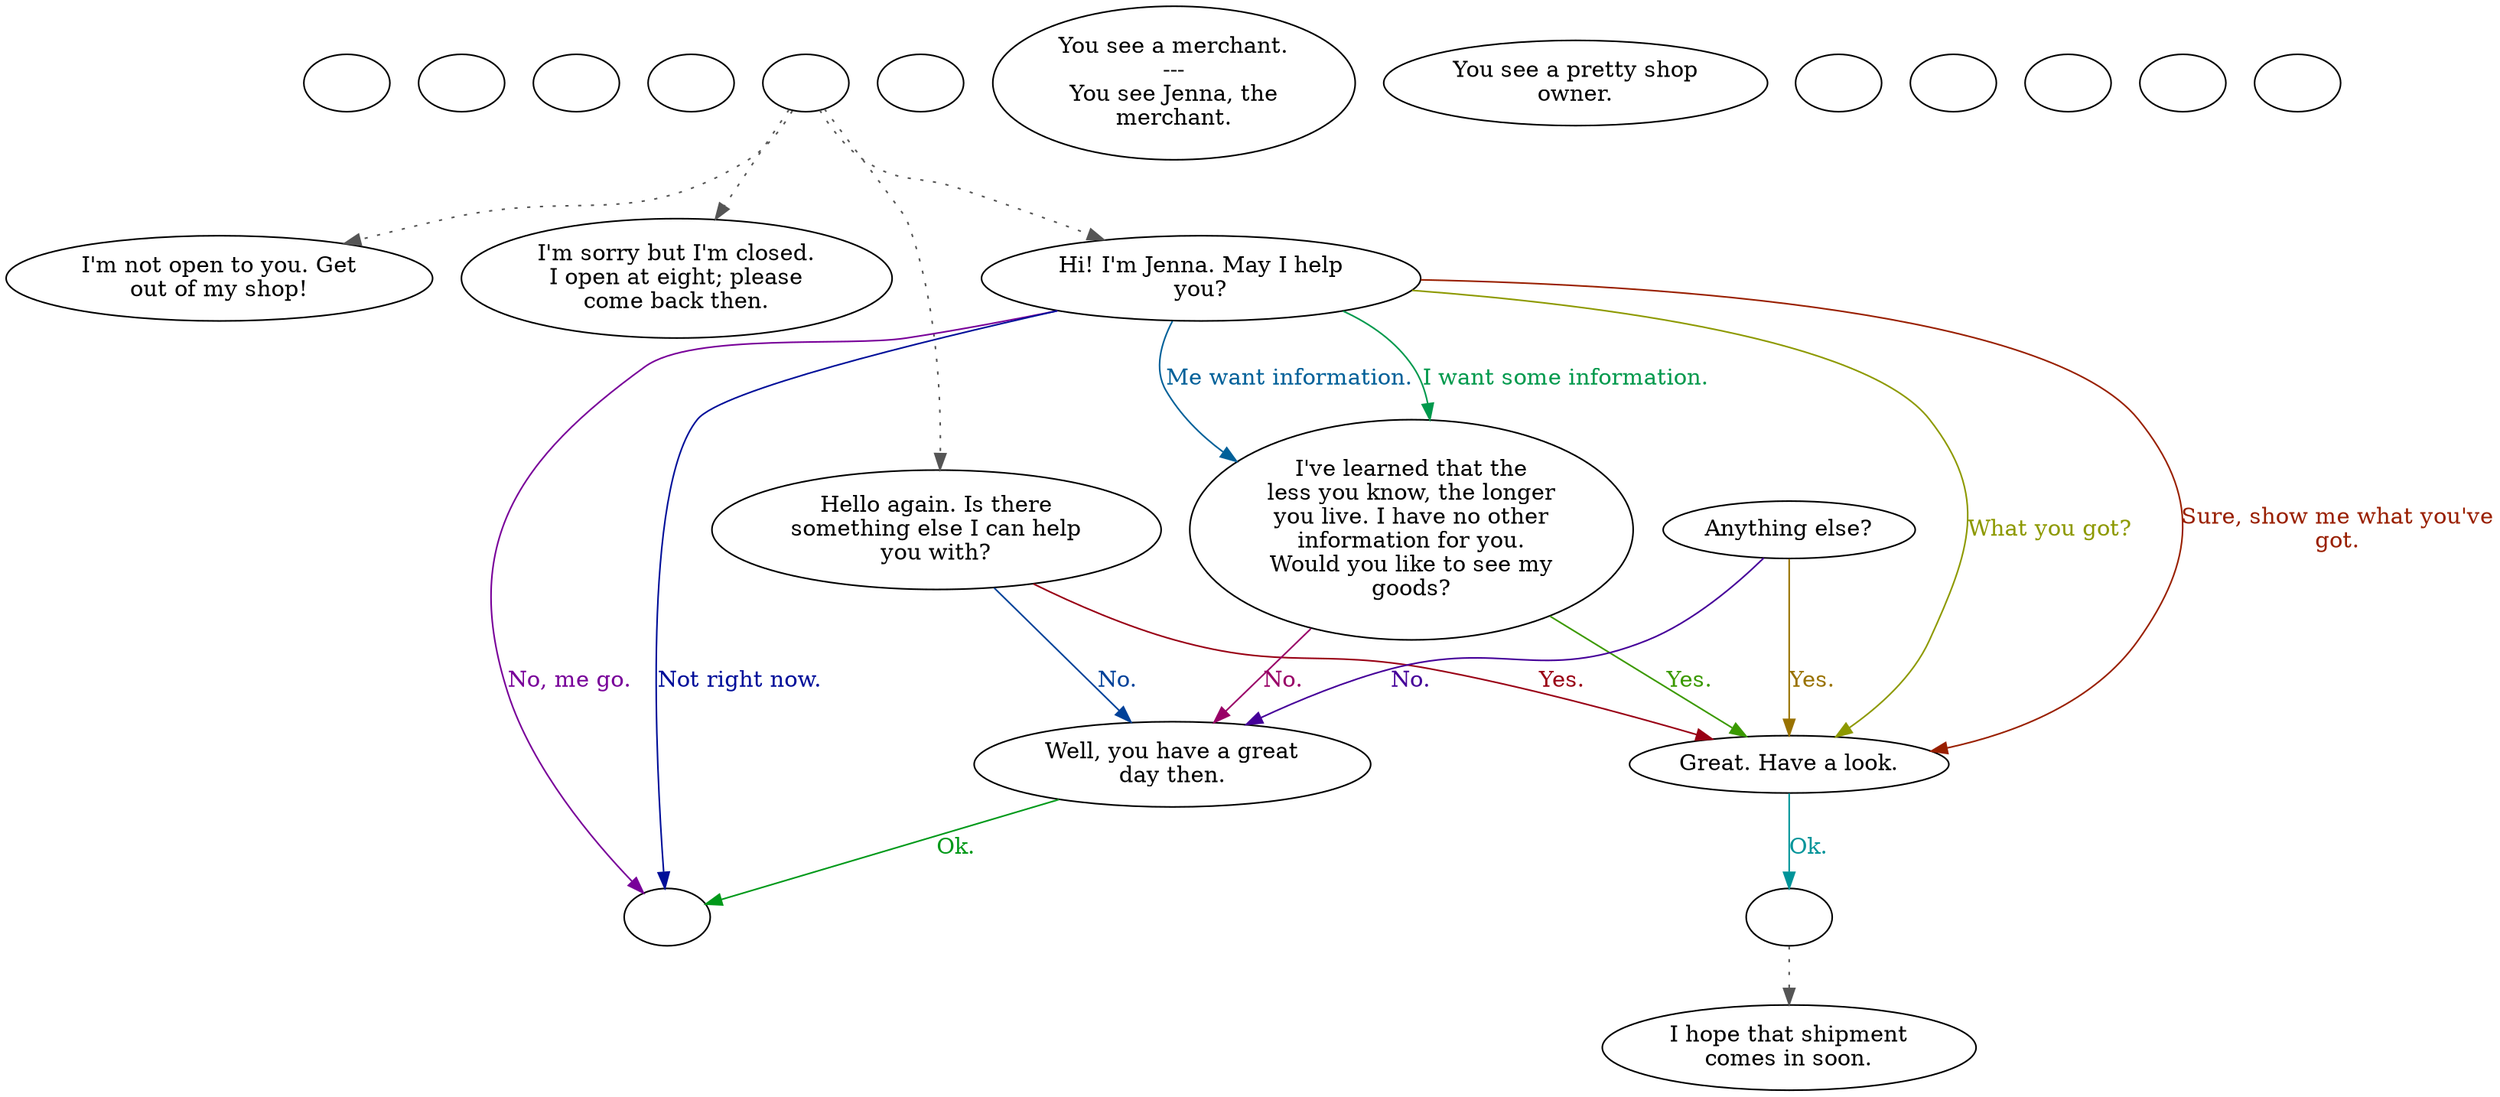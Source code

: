 digraph fctnkmer {
  "checkPartyMembersNearDoor" [style=filled       fillcolor="#FFFFFF"       color="#000000"]
  "checkPartyMembersNearDoor" [label=""]
  "start" [style=filled       fillcolor="#FFFFFF"       color="#000000"]
  "start" [label=""]
  "critter_p_proc" [style=filled       fillcolor="#FFFFFF"       color="#000000"]
  "critter_p_proc" [label=""]
  "pickup_p_proc" [style=filled       fillcolor="#FFFFFF"       color="#000000"]
  "pickup_p_proc" [label=""]
  "talk_p_proc" [style=filled       fillcolor="#FFFFFF"       color="#000000"]
  "talk_p_proc" -> "Node008" [style=dotted color="#555555"]
  "talk_p_proc" -> "Node007" [style=dotted color="#555555"]
  "talk_p_proc" -> "Node001" [style=dotted color="#555555"]
  "talk_p_proc" -> "Node006" [style=dotted color="#555555"]
  "talk_p_proc" [label=""]
  "destroy_p_proc" [style=filled       fillcolor="#FFFFFF"       color="#000000"]
  "destroy_p_proc" [label=""]
  "look_at_p_proc" [style=filled       fillcolor="#FFFFFF"       color="#000000"]
  "look_at_p_proc" [label="You see a merchant.\n---\nYou see Jenna, the\nmerchant."]
  "description_p_proc" [style=filled       fillcolor="#FFFFFF"       color="#000000"]
  "description_p_proc" [label="You see a pretty shop\nowner."]
  "use_skill_on_p_proc" [style=filled       fillcolor="#FFFFFF"       color="#000000"]
  "use_skill_on_p_proc" [label=""]
  "damage_p_proc" [style=filled       fillcolor="#FFFFFF"       color="#000000"]
  "damage_p_proc" [label=""]
  "map_enter_p_proc" [style=filled       fillcolor="#FFFFFF"       color="#000000"]
  "map_enter_p_proc" [label=""]
  "timed_event_p_proc" [style=filled       fillcolor="#FFFFFF"       color="#000000"]
  "timed_event_p_proc" [label=""]
  "Node998" [style=filled       fillcolor="#FFFFFF"       color="#000000"]
  "Node998" [label=""]
  "Node999" [style=filled       fillcolor="#FFFFFF"       color="#000000"]
  "Node999" [label=""]
  "Node001" [style=filled       fillcolor="#FFFFFF"       color="#000000"]
  "Node001" [label="Hi! I'm Jenna. May I help\nyou?"]
  "Node001" -> "Node002" [label="Me want information." color="#006099" fontcolor="#006099"]
  "Node001" -> "Node003" [label="What you got?" color="#8D9900" fontcolor="#8D9900"]
  "Node001" -> "Node999" [label="No, me go." color="#780099" fontcolor="#780099"]
  "Node001" -> "Node002" [label="I want some information." color="#00994C" fontcolor="#00994C"]
  "Node001" -> "Node003" [label="Sure, show me what you've\ngot." color="#991F00" fontcolor="#991F00"]
  "Node001" -> "Node999" [label="Not right now." color="#000E99" fontcolor="#000E99"]
  "Node002" [style=filled       fillcolor="#FFFFFF"       color="#000000"]
  "Node002" [label="I've learned that the\nless you know, the longer\nyou live. I have no other\ninformation for you.\nWould you like to see my\ngoods?"]
  "Node002" -> "Node003" [label="Yes." color="#3A9900" fontcolor="#3A9900"]
  "Node002" -> "Node005" [label="No." color="#990067" fontcolor="#990067"]
  "Node003" [style=filled       fillcolor="#FFFFFF"       color="#000000"]
  "Node003" [label="Great. Have a look."]
  "Node003" -> "NodeBarter" [label="Ok." color="#009499" fontcolor="#009499"]
  "Node004" [style=filled       fillcolor="#FFFFFF"       color="#000000"]
  "Node004" [label="Anything else?"]
  "Node004" -> "Node003" [label="Yes." color="#997200" fontcolor="#997200"]
  "Node004" -> "Node005" [label="No." color="#450099" fontcolor="#450099"]
  "Node005" [style=filled       fillcolor="#FFFFFF"       color="#000000"]
  "Node005" [label="Well, you have a great\nday then."]
  "Node005" -> "Node999" [label="Ok." color="#009919" fontcolor="#009919"]
  "Node006" [style=filled       fillcolor="#FFFFFF"       color="#000000"]
  "Node006" [label="Hello again. Is there\nsomething else I can help\nyou with?"]
  "Node006" -> "Node003" [label="Yes." color="#990014" fontcolor="#990014"]
  "Node006" -> "Node005" [label="No." color="#004199" fontcolor="#004199"]
  "Node007" [style=filled       fillcolor="#FFFFFF"       color="#000000"]
  "Node007" [label="I'm sorry but I'm closed.\nI open at eight; please\ncome back then."]
  "Node008" [style=filled       fillcolor="#FFFFFF"       color="#000000"]
  "Node008" [label="I'm not open to you. Get\nout of my shop!"]
  "Node004a" [style=filled       fillcolor="#FFFFFF"       color="#000000"]
  "Node004a" [label="I hope that shipment\ncomes in soon."]
  "NodeBarter" [style=filled       fillcolor="#FFFFFF"       color="#000000"]
  "NodeBarter" -> "Node004a" [style=dotted color="#555555"]
  "NodeBarter" [label=""]
}
